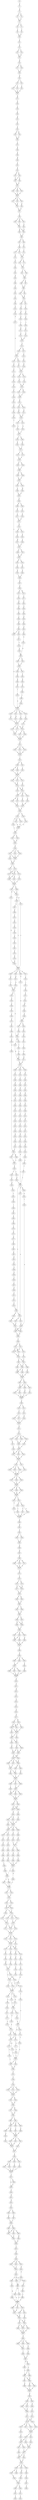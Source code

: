 strict digraph  {
	S0 -> S1 [ label = G ];
	S1 -> S2 [ label = K ];
	S2 -> S3 [ label = E ];
	S2 -> S4 [ label = D ];
	S3 -> S5 [ label = K ];
	S4 -> S5 [ label = K ];
	S5 -> S6 [ label = R ];
	S5 -> S7 [ label = N ];
	S6 -> S8 [ label = V ];
	S7 -> S9 [ label = L ];
	S8 -> S10 [ label = Q ];
	S9 -> S10 [ label = Q ];
	S10 -> S11 [ label = Y ];
	S11 -> S12 [ label = A ];
	S12 -> S13 [ label = A ];
	S12 -> S14 [ label = S ];
	S13 -> S15 [ label = W ];
	S14 -> S15 [ label = W ];
	S15 -> S16 [ label = D ];
	S16 -> S17 [ label = D ];
	S16 -> S18 [ label = E ];
	S17 -> S19 [ label = V ];
	S18 -> S19 [ label = V ];
	S19 -> S20 [ label = N ];
	S20 -> S21 [ label = V ];
	S20 -> S22 [ label = I ];
	S21 -> S23 [ label = I ];
	S21 -> S24 [ label = V ];
	S22 -> S25 [ label = L ];
	S23 -> S26 [ label = A ];
	S24 -> S26 [ label = A ];
	S25 -> S26 [ label = A ];
	S26 -> S27 [ label = H ];
	S27 -> S28 [ label = G ];
	S28 -> S29 [ label = L ];
	S29 -> S30 [ label = L ];
	S30 -> S31 [ label = Q ];
	S31 -> S32 [ label = L ];
	S32 -> S33 [ label = G ];
	S33 -> S34 [ label = Q ];
	S33 -> S35 [ label = H ];
	S34 -> S36 [ label = G ];
	S35 -> S36 [ label = G ];
	S36 -> S37 [ label = L ];
	S37 -> S38 [ label = K ];
	S38 -> S39 [ label = E ];
	S39 -> S40 [ label = H ];
	S40 -> S41 [ label = V ];
	S41 -> S42 [ label = D ];
	S42 -> S43 [ label = R ];
	S42 -> S44 [ label = K ];
	S43 -> S45 [ label = T ];
	S44 -> S45 [ label = T ];
	S44 -> S46 [ label = S ];
	S45 -> S47 [ label = K ];
	S46 -> S47 [ label = K ];
	S47 -> S48 [ label = V ];
	S47 -> S49 [ label = A ];
	S47 -> S50 [ label = G ];
	S48 -> S51 [ label = Q ];
	S49 -> S51 [ label = Q ];
	S50 -> S51 [ label = Q ];
	S51 -> S52 [ label = M ];
	S51 -> S53 [ label = T ];
	S51 -> S54 [ label = I ];
	S52 -> S55 [ label = R ];
	S53 -> S55 [ label = R ];
	S54 -> S56 [ label = K ];
	S55 -> S57 [ label = D ];
	S56 -> S57 [ label = D ];
	S57 -> S58 [ label = I ];
	S58 -> S59 [ label = S ];
	S58 -> S60 [ label = N ];
	S58 -> S61 [ label = L ];
	S59 -> S62 [ label = T ];
	S60 -> S62 [ label = T ];
	S61 -> S63 [ label = A ];
	S62 -> S64 [ label = K ];
	S62 -> S65 [ label = R ];
	S63 -> S64 [ label = K ];
	S64 -> S66 [ label = L ];
	S65 -> S66 [ label = L ];
	S66 -> S67 [ label = K ];
	S66 -> S68 [ label = S ];
	S67 -> S69 [ label = L ];
	S68 -> S70 [ label = S ];
	S69 -> S71 [ label = F ];
	S69 -> S72 [ label = L ];
	S70 -> S73 [ label = Y ];
	S71 -> S74 [ label = N ];
	S72 -> S75 [ label = D ];
	S73 -> S74 [ label = N ];
	S74 -> S76 [ label = R ];
	S74 -> S77 [ label = S ];
	S75 -> S78 [ label = A ];
	S76 -> S79 [ label = T ];
	S77 -> S79 [ label = T ];
	S78 -> S80 [ label = C ];
	S79 -> S81 [ label = V ];
	S79 -> S82 [ label = F ];
	S80 -> S83 [ label = C ];
	S81 -> S84 [ label = T ];
	S82 -> S84 [ label = T ];
	S83 -> S85 [ label = R ];
	S84 -> S86 [ label = D ];
	S84 -> S87 [ label = Q ];
	S85 -> S88 [ label = T ];
	S86 -> S89 [ label = L ];
	S87 -> S89 [ label = L ];
	S88 -> S90 [ label = S ];
	S89 -> S91 [ label = G ];
	S89 -> S92 [ label = L ];
	S90 -> S93 [ label = L ];
	S91 -> S94 [ label = K ];
	S92 -> S94 [ label = K ];
	S93 -> S95 [ label = L ];
	S94 -> S96 [ label = E ];
	S94 -> S97 [ label = Q ];
	S95 -> S98 [ label = Q ];
	S96 -> S99 [ label = S ];
	S97 -> S100 [ label = T ];
	S98 -> S101 [ label = P ];
	S99 -> S102 [ label = Q ];
	S100 -> S103 [ label = K ];
	S101 -> S104 [ label = H ];
	S102 -> S105 [ label = K ];
	S103 -> S106 [ label = E ];
	S104 -> S107 [ label = P ];
	S105 -> S108 [ label = L ];
	S106 -> S109 [ label = V ];
	S107 -> S110 [ label = A ];
	S108 -> S111 [ label = R ];
	S109 -> S112 [ label = K ];
	S110 -> S113 [ label = A ];
	S110 -> S114 [ label = C ];
	S111 -> S115 [ label = A ];
	S112 -> S116 [ label = E ];
	S113 -> S117 [ label = K ];
	S114 -> S118 [ label = Q ];
	S115 -> S119 [ label = E ];
	S116 -> S119 [ label = E ];
	S117 -> S120 [ label = S ];
	S118 -> S121 [ label = G ];
	S119 -> S122 [ label = G ];
	S120 -> S123 [ label = R ];
	S120 -> S124 [ label = K ];
	S121 -> S125 [ label = G ];
	S122 -> S126 [ label = E ];
	S122 -> S127 [ label = D ];
	S123 -> S128 [ label = A ];
	S124 -> S129 [ label = V ];
	S125 -> S130 [ label = S ];
	S126 -> S110 [ label = A ];
	S127 -> S131 [ label = L ];
	S128 -> S132 [ label = R ];
	S129 -> S132 [ label = R ];
	S130 -> S133 [ label = D ];
	S131 -> S134 [ label = L ];
	S132 -> S135 [ label = E ];
	S132 -> S136 [ label = Q ];
	S133 -> S137 [ label = P ];
	S134 -> S138 [ label = R ];
	S135 -> S139 [ label = L ];
	S136 -> S139 [ label = L ];
	S137 -> S140 [ label = S ];
	S138 -> S120 [ label = S ];
	S139 -> S141 [ label = E ];
	S140 -> S142 [ label = W ];
	S141 -> S143 [ label = D ];
	S141 -> S144 [ label = S ];
	S142 -> S145 [ label = G ];
	S143 -> S146 [ label = R ];
	S144 -> S147 [ label = Q ];
	S145 -> S148 [ label = G ];
	S146 -> S149 [ label = E ];
	S147 -> S149 [ label = E ];
	S148 -> S150 [ label = W ];
	S149 -> S151 [ label = G ];
	S149 -> S152 [ label = V ];
	S150 -> S153 [ label = C ];
	S151 -> S154 [ label = Q ];
	S152 -> S155 [ label = H ];
	S153 -> S156 [ label = L ];
	S154 -> S157 [ label = L ];
	S155 -> S157 [ label = L ];
	S156 -> S158 [ label = Q ];
	S157 -> S159 [ label = L ];
	S157 -> S160 [ label = A ];
	S158 -> S161 [ label = V ];
	S158 -> S162 [ label = K ];
	S158 -> S163 [ label = S ];
	S158 -> S164 [ label = T ];
	S159 -> S165 [ label = N ];
	S160 -> S166 [ label = E ];
	S161 -> S167 [ label = M ];
	S162 -> S168 [ label = V ];
	S163 -> S169 [ label = L ];
	S164 -> S170 [ label = Q ];
	S165 -> S171 [ label = I ];
	S166 -> S171 [ label = I ];
	S167 -> S172 [ label = L ];
	S168 -> S172 [ label = L ];
	S169 -> S173 [ label = M ];
	S170 -> S172 [ label = L ];
	S171 -> S174 [ label = T ];
	S171 -> S175 [ label = S ];
	S172 -> S176 [ label = E ];
	S172 -> S177 [ label = A ];
	S172 -> S178 [ label = K ];
	S173 -> S176 [ label = E ];
	S174 -> S179 [ label = A ];
	S175 -> S179 [ label = A ];
	S176 -> S180 [ label = N ];
	S176 -> S181 [ label = T ];
	S177 -> S182 [ label = A ];
	S178 -> S182 [ label = A ];
	S179 -> S183 [ label = E ];
	S179 -> S184 [ label = A ];
	S180 -> S185 [ label = Q ];
	S181 -> S185 [ label = Q ];
	S182 -> S185 [ label = Q ];
	S183 -> S186 [ label = L ];
	S184 -> S186 [ label = L ];
	S185 -> S187 [ label = N ];
	S186 -> S188 [ label = R ];
	S186 -> S189 [ label = K ];
	S187 -> S190 [ label = R ];
	S187 -> S191 [ label = S ];
	S187 -> S192 [ label = K ];
	S188 -> S193 [ label = E ];
	S189 -> S193 [ label = E ];
	S190 -> S194 [ label = R ];
	S191 -> S194 [ label = R ];
	S192 -> S194 [ label = R ];
	S193 -> S195 [ label = K ];
	S193 -> S196 [ label = E ];
	S194 -> S197 [ label = I ];
	S195 -> S198 [ label = A ];
	S196 -> S199 [ label = M ];
	S197 -> S200 [ label = D ];
	S197 -> S201 [ label = E ];
	S198 -> S202 [ label = E ];
	S199 -> S202 [ label = E ];
	S200 -> S203 [ label = D ];
	S200 -> S204 [ label = P ];
	S201 -> S205 [ label = L ];
	S202 -> S206 [ label = E ];
	S203 -> S207 [ label = L ];
	S204 -> S207 [ label = L ];
	S205 -> S207 [ label = L ];
	S206 -> S208 [ label = M ];
	S206 -> S209 [ label = V ];
	S207 -> S210 [ label = L ];
	S207 -> S211 [ label = V ];
	S207 -> S212 [ label = F ];
	S208 -> S213 [ label = Q ];
	S209 -> S214 [ label = T ];
	S210 -> S215 [ label = E ];
	S211 -> S215 [ label = E ];
	S212 -> S216 [ label = Q ];
	S213 -> S217 [ label = L ];
	S214 -> S218 [ label = G ];
	S215 -> S219 [ label = R ];
	S215 -> S220 [ label = K ];
	S216 -> S220 [ label = K ];
	S217 -> S221 [ label = E ];
	S218 -> S221 [ label = E ];
	S219 -> S222 [ label = I ];
	S220 -> S223 [ label = M ];
	S220 -> S222 [ label = I ];
	S220 -> S224 [ label = V ];
	S221 -> S225 [ label = R ];
	S222 -> S226 [ label = R ];
	S222 -> S227 [ label = K ];
	S223 -> S228 [ label = E ];
	S224 -> S229 [ label = A ];
	S225 -> S230 [ label = R ];
	S225 -> S231 [ label = S ];
	S226 -> S232 [ label = L ];
	S227 -> S232 [ label = L ];
	S228 -> S233 [ label = Q ];
	S229 -> S233 [ label = Q ];
	S230 -> S234 [ label = A ];
	S231 -> S235 [ label = K ];
	S232 -> S236 [ label = Q ];
	S233 -> S236 [ label = Q ];
	S234 -> S237 [ label = M ];
	S235 -> S238 [ label = A ];
	S236 -> S239 [ label = Q ];
	S236 -> S240 [ label = E ];
	S237 -> S241 [ label = S ];
	S238 -> S241 [ label = S ];
	S239 -> S242 [ label = E ];
	S239 -> S243 [ label = Q ];
	S239 -> S244 [ label = R ];
	S240 -> S245 [ label = D ];
	S241 -> S246 [ label = A ];
	S241 -> S247 [ label = E ];
	S242 -> S248 [ label = K ];
	S243 -> S248 [ label = K ];
	S244 -> S249 [ label = L ];
	S245 -> S248 [ label = K ];
	S246 -> S250 [ label = R ];
	S247 -> S250 [ label = R ];
	S248 -> S249 [ label = L ];
	S249 -> S251 [ label = D ];
	S249 -> S252 [ label = E ];
	S250 -> S253 [ label = M ];
	S250 -> S254 [ label = L ];
	S251 -> S255 [ label = K ];
	S252 -> S255 [ label = K ];
	S253 -> S256 [ label = S ];
	S254 -> S257 [ label = E ];
	S255 -> S258 [ label = Q ];
	S256 -> S259 [ label = R ];
	S257 -> S260 [ label = N ];
	S258 -> S261 [ label = N ];
	S258 -> S262 [ label = S ];
	S258 -> S263 [ label = H ];
	S259 -> S264 [ label = L ];
	S260 -> S264 [ label = L ];
	S261 -> S265 [ label = A ];
	S261 -> S266 [ label = L ];
	S262 -> S266 [ label = L ];
	S263 -> S266 [ label = L ];
	S264 -> S267 [ label = E ];
	S265 -> S268 [ label = R ];
	S266 -> S268 [ label = R ];
	S267 -> S269 [ label = E ];
	S268 -> S270 [ label = I ];
	S268 -> S271 [ label = L ];
	S269 -> S272 [ label = M ];
	S269 -> S273 [ label = K ];
	S270 -> S274 [ label = R ];
	S270 -> S275 [ label = K ];
	S270 -> S276 [ label = Q ];
	S271 -> S276 [ label = Q ];
	S272 -> S277 [ label = L ];
	S273 -> S278 [ label = V ];
	S274 -> S279 [ label = T ];
	S275 -> S280 [ label = N ];
	S276 -> S281 [ label = R ];
	S276 -> S280 [ label = N ];
	S277 -> S282 [ label = P ];
	S278 -> S283 [ label = Q ];
	S279 -> S284 [ label = L ];
	S280 -> S284 [ label = L ];
	S281 -> S284 [ label = L ];
	S282 -> S285 [ label = G ];
	S283 -> S286 [ label = D ];
	S284 -> S287 [ label = Q ];
	S284 -> S288 [ label = E ];
	S285 -> S289 [ label = A ];
	S286 -> S290 [ label = I ];
	S287 -> S291 [ label = N ];
	S287 -> S292 [ label = S ];
	S288 -> S292 [ label = S ];
	S289 -> S293 [ label = E ];
	S290 -> S294 [ label = L ];
	S291 -> S295 [ label = Q ];
	S292 -> S296 [ label = K ];
	S292 -> S297 [ label = R ];
	S293 -> S298 [ label = A ];
	S294 -> S299 [ label = Q ];
	S295 -> S300 [ label = V ];
	S296 -> S301 [ label = Q ];
	S296 -> S300 [ label = V ];
	S297 -> S300 [ label = V ];
	S298 -> S302 [ label = G ];
	S299 -> S303 [ label = S ];
	S300 -> S304 [ label = L ];
	S300 -> S305 [ label = S ];
	S300 -> S306 [ label = E ];
	S300 -> S307 [ label = G ];
	S301 -> S308 [ label = N ];
	S302 -> S309 [ label = A ];
	S303 -> S310 [ label = R ];
	S303 -> S156 [ label = L ];
	S304 -> S311 [ label = E ];
	S305 -> S312 [ label = H ];
	S306 -> S313 [ label = E ];
	S307 -> S314 [ label = L ];
	S308 -> S315 [ label = T ];
	S309 -> S316 [ label = G ];
	S310 -> S317 [ label = V ];
	S311 -> S318 [ label = S ];
	S312 -> S319 [ label = R ];
	S313 -> S320 [ label = R ];
	S314 -> S321 [ label = L ];
	S315 -> S322 [ label = A ];
	S316 -> S323 [ label = N ];
	S317 -> S324 [ label = T ];
	S318 -> S325 [ label = R ];
	S319 -> S325 [ label = R ];
	S320 -> S326 [ label = K ];
	S320 -> S327 [ label = G ];
	S321 -> S328 [ label = A ];
	S322 -> S329 [ label = S ];
	S323 -> S330 [ label = G ];
	S323 -> S331 [ label = N ];
	S324 -> S332 [ label = D ];
	S325 -> S333 [ label = K ];
	S325 -> S334 [ label = A ];
	S326 -> S335 [ label = S ];
	S327 -> S336 [ label = V ];
	S328 -> S337 [ label = P ];
	S329 -> S338 [ label = A ];
	S330 -> S339 [ label = S ];
	S331 -> S339 [ label = S ];
	S332 -> S323 [ label = N ];
	S333 -> S340 [ label = G ];
	S334 -> S341 [ label = Q ];
	S334 -> S342 [ label = T ];
	S335 -> S343 [ label = Q ];
	S336 -> S334 [ label = A ];
	S337 -> S344 [ label = T ];
	S338 -> S345 [ label = S ];
	S339 -> S346 [ label = D ];
	S339 -> S347 [ label = S ];
	S340 -> S348 [ label = S ];
	S341 -> S349 [ label = R ];
	S342 -> S350 [ label = P ];
	S343 -> S351 [ label = S ];
	S344 -> S352 [ label = H ];
	S345 -> S353 [ label = T ];
	S346 -> S354 [ label = A ];
	S347 -> S355 [ label = F ];
	S348 -> S356 [ label = G ];
	S349 -> S357 [ label = R ];
	S350 -> S358 [ label = A ];
	S351 -> S359 [ label = L ];
	S352 -> S360 [ label = L ];
	S353 -> S361 [ label = L ];
	S354 -> S362 [ label = R ];
	S355 -> S363 [ label = D ];
	S356 -> S364 [ label = T ];
	S357 -> S365 [ label = R ];
	S357 -> S366 [ label = A ];
	S357 -> S367 [ label = K ];
	S358 -> S349 [ label = R ];
	S359 -> S368 [ label = R ];
	S360 -> S369 [ label = G ];
	S361 -> S370 [ label = P ];
	S362 -> S371 [ label = H ];
	S363 -> S372 [ label = F ];
	S364 -> S373 [ label = G ];
	S365 -> S374 [ label = D ];
	S366 -> S375 [ label = S ];
	S367 -> S376 [ label = R ];
	S368 -> S377 [ label = W ];
	S369 -> S320 [ label = R ];
	S370 -> S378 [ label = R ];
	S371 -> S379 [ label = I ];
	S372 -> S380 [ label = Y ];
	S373 -> S381 [ label = A ];
	S374 -> S382 [ label = G ];
	S375 -> S383 [ label = F ];
	S376 -> S384 [ label = L ];
	S377 -> S357 [ label = R ];
	S378 -> S295 [ label = Q ];
	S379 -> S158 [ label = Q ];
	S380 -> S385 [ label = T ];
	S381 -> S386 [ label = S ];
	S382 -> S387 [ label = K ];
	S383 -> S388 [ label = N ];
	S384 -> S389 [ label = P ];
	S385 -> S390 [ label = M ];
	S386 -> S391 [ label = E ];
	S387 -> S392 [ label = P ];
	S388 -> S393 [ label = Q ];
	S389 -> S394 [ label = K ];
	S390 -> S158 [ label = Q ];
	S391 -> S395 [ label = E ];
	S392 -> S396 [ label = R ];
	S393 -> S397 [ label = E ];
	S394 -> S398 [ label = M ];
	S395 -> S399 [ label = Q ];
	S396 -> S400 [ label = E ];
	S397 -> S401 [ label = M ];
	S398 -> S402 [ label = S ];
	S399 -> S403 [ label = S ];
	S400 -> S404 [ label = E ];
	S401 -> S405 [ label = S ];
	S402 -> S406 [ label = Q ];
	S403 -> S407 [ label = D ];
	S403 -> S408 [ label = M ];
	S404 -> S409 [ label = E ];
	S405 -> S410 [ label = D ];
	S406 -> S411 [ label = L ];
	S407 -> S412 [ label = S ];
	S408 -> S412 [ label = S ];
	S409 -> S413 [ label = P ];
	S410 -> S414 [ label = D ];
	S411 -> S415 [ label = V ];
	S412 -> S416 [ label = P ];
	S413 -> S417 [ label = R ];
	S414 -> S418 [ label = T ];
	S415 -> S419 [ label = G ];
	S416 -> S420 [ label = F ];
	S416 -> S421 [ label = L ];
	S417 -> S422 [ label = S ];
	S418 -> S423 [ label = S ];
	S419 -> S424 [ label = S ];
	S420 -> S425 [ label = V ];
	S421 -> S426 [ label = D ];
	S422 -> S427 [ label = A ];
	S423 -> S428 [ label = T ];
	S424 -> S429 [ label = T ];
	S425 -> S430 [ label = D ];
	S426 -> S431 [ label = L ];
	S427 -> S432 [ label = G ];
	S428 -> S433 [ label = Q ];
	S429 -> S434 [ label = H ];
	S430 -> S435 [ label = L ];
	S431 -> S436 [ label = S ];
	S431 -> S437 [ label = E ];
	S431 -> S438 [ label = H ];
	S432 -> S439 [ label = G ];
	S433 -> S440 [ label = G ];
	S434 -> S441 [ label = N ];
	S435 -> S442 [ label = T ];
	S436 -> S443 [ label = K ];
	S436 -> S444 [ label = G ];
	S437 -> S444 [ label = G ];
	S438 -> S445 [ label = R ];
	S439 -> S446 [ label = H ];
	S440 -> S447 [ label = A ];
	S441 -> S448 [ label = V ];
	S442 -> S449 [ label = K ];
	S443 -> S450 [ label = M ];
	S444 -> S451 [ label = R ];
	S444 -> S452 [ label = F ];
	S445 -> S453 [ label = L ];
	S446 -> S454 [ label = V ];
	S447 -> S403 [ label = S ];
	S448 -> S455 [ label = T ];
	S449 -> S456 [ label = S ];
	S450 -> S457 [ label = A ];
	S451 -> S457 [ label = A ];
	S452 -> S458 [ label = P ];
	S453 -> S458 [ label = P ];
	S454 -> S459 [ label = C ];
	S455 -> S460 [ label = H ];
	S456 -> S461 [ label = D ];
	S457 -> S462 [ label = S ];
	S457 -> S463 [ label = R ];
	S458 -> S462 [ label = S ];
	S458 -> S463 [ label = R ];
	S459 -> S464 [ label = A ];
	S460 -> S431 [ label = L ];
	S461 -> S465 [ label = A ];
	S462 -> S466 [ label = D ];
	S463 -> S466 [ label = D ];
	S464 -> S467 [ label = L ];
	S465 -> S468 [ label = K ];
	S466 -> S469 [ label = C ];
	S467 -> S431 [ label = L ];
	S468 -> S470 [ label = C ];
	S469 -> S471 [ label = H ];
	S469 -> S472 [ label = Q ];
	S470 -> S473 [ label = G ];
	S471 -> S474 [ label = E ];
	S471 -> S475 [ label = Q ];
	S472 -> S476 [ label = H ];
	S472 -> S474 [ label = E ];
	S473 -> S477 [ label = G ];
	S474 -> S478 [ label = L ];
	S475 -> S479 [ label = I ];
	S476 -> S478 [ label = L ];
	S477 -> S480 [ label = P ];
	S478 -> S481 [ label = F ];
	S478 -> S482 [ label = Y ];
	S479 -> S482 [ label = Y ];
	S480 -> S483 [ label = S ];
	S481 -> S484 [ label = L ];
	S481 -> S485 [ label = E ];
	S482 -> S486 [ label = A ];
	S482 -> S484 [ label = L ];
	S483 -> S487 [ label = A ];
	S484 -> S488 [ label = R ];
	S484 -> S489 [ label = E ];
	S485 -> S489 [ label = E ];
	S486 -> S490 [ label = A ];
	S487 -> S491 [ label = R ];
	S488 -> S492 [ label = G ];
	S489 -> S492 [ label = G ];
	S490 -> S492 [ label = G ];
	S491 -> S493 [ label = A ];
	S492 -> S494 [ label = E ];
	S492 -> S495 [ label = Q ];
	S493 -> S496 [ label = A ];
	S494 -> S497 [ label = A ];
	S494 -> S498 [ label = T ];
	S494 -> S499 [ label = R ];
	S495 -> S499 [ label = R ];
	S496 -> S500 [ label = K ];
	S497 -> S501 [ label = T ];
	S498 -> S502 [ label = R ];
	S499 -> S503 [ label = A ];
	S499 -> S504 [ label = Q ];
	S500 -> S505 [ label = T ];
	S501 -> S506 [ label = S ];
	S502 -> S506 [ label = S ];
	S503 -> S506 [ label = S ];
	S504 -> S506 [ label = S ];
	S505 -> S507 [ label = L ];
	S506 -> S508 [ label = G ];
	S507 -> S509 [ label = K ];
	S508 -> S510 [ label = V ];
	S508 -> S511 [ label = L ];
	S509 -> S512 [ label = S ];
	S510 -> S513 [ label = Y ];
	S511 -> S514 [ label = F ];
	S512 -> S515 [ label = S ];
	S513 -> S516 [ label = T ];
	S513 -> S517 [ label = I ];
	S514 -> S518 [ label = Q ];
	S515 -> S519 [ label = P ];
	S516 -> S520 [ label = I ];
	S517 -> S520 [ label = I ];
	S518 -> S520 [ label = I ];
	S519 -> S436 [ label = S ];
	S520 -> S521 [ label = Q ];
	S521 -> S522 [ label = P ];
	S522 -> S523 [ label = V ];
	S522 -> S524 [ label = D ];
	S522 -> S525 [ label = F ];
	S522 -> S526 [ label = Q ];
	S523 -> S527 [ label = N ];
	S524 -> S528 [ label = G ];
	S525 -> S529 [ label = H ];
	S526 -> S528 [ label = G ];
	S527 -> S530 [ label = A ];
	S528 -> S531 [ label = S ];
	S529 -> S531 [ label = S ];
	S530 -> S532 [ label = Q ];
	S531 -> S533 [ label = H ];
	S531 -> S532 [ label = Q ];
	S531 -> S534 [ label = L ];
	S532 -> S535 [ label = P ];
	S533 -> S535 [ label = P ];
	S534 -> S535 [ label = P ];
	S535 -> S536 [ label = F ];
	S535 -> S537 [ label = L ];
	S536 -> S538 [ label = K ];
	S536 -> S539 [ label = E ];
	S536 -> S540 [ label = L ];
	S537 -> S541 [ label = D ];
	S538 -> S542 [ label = V ];
	S539 -> S542 [ label = V ];
	S540 -> S542 [ label = V ];
	S541 -> S542 [ label = V ];
	S542 -> S543 [ label = F ];
	S542 -> S544 [ label = Y ];
	S542 -> S545 [ label = N ];
	S543 -> S546 [ label = C ];
	S544 -> S546 [ label = C ];
	S545 -> S546 [ label = C ];
	S546 -> S547 [ label = E ];
	S546 -> S548 [ label = D ];
	S546 -> S549 [ label = K ];
	S547 -> S550 [ label = M ];
	S548 -> S550 [ label = M ];
	S549 -> S550 [ label = M ];
	S550 -> S551 [ label = T ];
	S550 -> S552 [ label = K ];
	S551 -> S553 [ label = A ];
	S551 -> S554 [ label = S ];
	S552 -> S555 [ label = T ];
	S553 -> S556 [ label = S ];
	S554 -> S557 [ label = E ];
	S554 -> S558 [ label = D ];
	S555 -> S559 [ label = G ];
	S556 -> S559 [ label = G ];
	S557 -> S559 [ label = G ];
	S558 -> S559 [ label = G ];
	S559 -> S560 [ label = G ];
	S560 -> S561 [ label = W ];
	S561 -> S562 [ label = T ];
	S562 -> S563 [ label = V ];
	S562 -> S564 [ label = I ];
	S563 -> S565 [ label = I ];
	S564 -> S565 [ label = I ];
	S565 -> S566 [ label = Q ];
	S566 -> S567 [ label = R ];
	S567 -> S568 [ label = R ];
	S568 -> S569 [ label = Q ];
	S568 -> S570 [ label = H ];
	S568 -> S571 [ label = M ];
	S569 -> S572 [ label = D ];
	S570 -> S572 [ label = D ];
	S571 -> S572 [ label = D ];
	S572 -> S573 [ label = G ];
	S573 -> S574 [ label = S ];
	S574 -> S575 [ label = V ];
	S574 -> S576 [ label = Q ];
	S575 -> S577 [ label = D ];
	S575 -> S578 [ label = N ];
	S576 -> S578 [ label = N ];
	S577 -> S579 [ label = F ];
	S578 -> S579 [ label = F ];
	S579 -> S580 [ label = D ];
	S579 -> S581 [ label = N ];
	S580 -> S582 [ label = Q ];
	S581 -> S582 [ label = Q ];
	S582 -> S583 [ label = L ];
	S582 -> S584 [ label = P ];
	S583 -> S585 [ label = W ];
	S584 -> S585 [ label = W ];
	S585 -> S586 [ label = E ];
	S585 -> S587 [ label = D ];
	S586 -> S588 [ label = A ];
	S586 -> S589 [ label = R ];
	S587 -> S588 [ label = A ];
	S588 -> S590 [ label = Y ];
	S589 -> S590 [ label = Y ];
	S590 -> S591 [ label = L ];
	S590 -> S592 [ label = K ];
	S590 -> S593 [ label = R ];
	S591 -> S594 [ label = R ];
	S592 -> S594 [ label = R ];
	S592 -> S595 [ label = T ];
	S593 -> S596 [ label = N ];
	S594 -> S597 [ label = G ];
	S595 -> S597 [ label = G ];
	S596 -> S597 [ label = G ];
	S597 -> S598 [ label = F ];
	S598 -> S599 [ label = G ];
	S599 -> S600 [ label = S ];
	S599 -> S601 [ label = N ];
	S599 -> S602 [ label = D ];
	S600 -> S603 [ label = L ];
	S601 -> S603 [ label = L ];
	S602 -> S604 [ label = P ];
	S603 -> S605 [ label = N ];
	S603 -> S606 [ label = S ];
	S603 -> S607 [ label = T ];
	S604 -> S608 [ label = Q ];
	S605 -> S609 [ label = G ];
	S606 -> S609 [ label = G ];
	S607 -> S609 [ label = G ];
	S608 -> S609 [ label = G ];
	S609 -> S610 [ label = E ];
	S610 -> S611 [ label = F ];
	S611 -> S612 [ label = W ];
	S612 -> S613 [ label = L ];
	S613 -> S614 [ label = G ];
	S614 -> S615 [ label = L ];
	S615 -> S616 [ label = E ];
	S616 -> S617 [ label = K ];
	S617 -> S618 [ label = I ];
	S617 -> S619 [ label = M ];
	S618 -> S620 [ label = H ];
	S618 -> S621 [ label = R ];
	S619 -> S622 [ label = V ];
	S619 -> S620 [ label = H ];
	S620 -> S623 [ label = S ];
	S620 -> S624 [ label = L ];
	S621 -> S623 [ label = S ];
	S622 -> S623 [ label = S ];
	S623 -> S625 [ label = I ];
	S623 -> S626 [ label = V ];
	S624 -> S625 [ label = I ];
	S625 -> S627 [ label = S ];
	S625 -> S628 [ label = L ];
	S626 -> S627 [ label = S ];
	S627 -> S629 [ label = K ];
	S627 -> S630 [ label = R ];
	S628 -> S631 [ label = G ];
	S629 -> S632 [ label = D ];
	S629 -> S633 [ label = Q ];
	S630 -> S633 [ label = Q ];
	S631 -> S632 [ label = D ];
	S632 -> S634 [ label = G ];
	S632 -> S635 [ label = H ];
	S633 -> S634 [ label = G ];
	S634 -> S636 [ label = G ];
	S634 -> S637 [ label = P ];
	S634 -> S638 [ label = R ];
	S635 -> S636 [ label = G ];
	S636 -> S639 [ label = H ];
	S636 -> S640 [ label = S ];
	S637 -> S641 [ label = Y ];
	S638 -> S641 [ label = Y ];
	S639 -> S642 [ label = I ];
	S640 -> S643 [ label = H ];
	S641 -> S644 [ label = Q ];
	S641 -> S642 [ label = I ];
	S642 -> S645 [ label = L ];
	S643 -> S645 [ label = L ];
	S644 -> S645 [ label = L ];
	S645 -> S646 [ label = N ];
	S645 -> S647 [ label = R ];
	S645 -> S648 [ label = A ];
	S646 -> S649 [ label = I ];
	S647 -> S650 [ label = V ];
	S648 -> S650 [ label = V ];
	S649 -> S651 [ label = Q ];
	S650 -> S652 [ label = E ];
	S650 -> S653 [ label = D ];
	S650 -> S651 [ label = Q ];
	S651 -> S654 [ label = L ];
	S652 -> S654 [ label = L ];
	S653 -> S654 [ label = L ];
	S654 -> S655 [ label = S ];
	S654 -> S656 [ label = Q ];
	S655 -> S657 [ label = D ];
	S655 -> S658 [ label = N ];
	S656 -> S657 [ label = D ];
	S657 -> S659 [ label = W ];
	S658 -> S660 [ label = G ];
	S659 -> S661 [ label = N ];
	S659 -> S662 [ label = E ];
	S660 -> S663 [ label = A ];
	S661 -> S664 [ label = G ];
	S662 -> S665 [ label = S ];
	S662 -> S664 [ label = G ];
	S663 -> S664 [ label = G ];
	S664 -> S666 [ label = D ];
	S664 -> S667 [ label = Q ];
	S664 -> S668 [ label = N ];
	S665 -> S667 [ label = Q ];
	S666 -> S669 [ label = V ];
	S667 -> S670 [ label = Q ];
	S667 -> S671 [ label = S ];
	S668 -> S672 [ label = A ];
	S669 -> S673 [ label = A ];
	S670 -> S674 [ label = L ];
	S671 -> S675 [ label = R ];
	S672 -> S676 [ label = K ];
	S673 -> S677 [ label = S ];
	S674 -> S678 [ label = P ];
	S675 -> S679 [ label = F ];
	S676 -> S677 [ label = S ];
	S677 -> S680 [ label = V ];
	S677 -> S681 [ label = F ];
	S678 -> S682 [ label = V ];
	S679 -> S683 [ label = I ];
	S680 -> S684 [ label = T ];
	S681 -> S685 [ label = Q ];
	S682 -> S686 [ label = A ];
	S683 -> S687 [ label = E ];
	S684 -> S688 [ label = L ];
	S685 -> S689 [ label = F ];
	S686 -> S690 [ label = R ];
	S687 -> S691 [ label = H ];
	S688 -> S692 [ label = P ];
	S689 -> S692 [ label = P ];
	S690 -> S693 [ label = Y ];
	S691 -> S692 [ label = P ];
	S692 -> S694 [ label = F ];
	S692 -> S695 [ label = I ];
	S693 -> S696 [ label = G ];
	S694 -> S697 [ label = S ];
	S694 -> S698 [ label = H ];
	S695 -> S699 [ label = R ];
	S696 -> S694 [ label = F ];
	S697 -> S700 [ label = L ];
	S698 -> S700 [ label = L ];
	S699 -> S700 [ label = L ];
	S700 -> S701 [ label = G ];
	S700 -> S702 [ label = D ];
	S701 -> S703 [ label = G ];
	S702 -> S703 [ label = G ];
	S703 -> S704 [ label = E ];
	S703 -> S705 [ label = Q ];
	S704 -> S706 [ label = E ];
	S704 -> S707 [ label = D ];
	S705 -> S707 [ label = D ];
	S706 -> S708 [ label = T ];
	S707 -> S709 [ label = K ];
	S707 -> S708 [ label = T ];
	S708 -> S710 [ label = Q ];
	S708 -> S711 [ label = D ];
	S708 -> S712 [ label = A ];
	S709 -> S713 [ label = K ];
	S710 -> S714 [ label = F ];
	S711 -> S715 [ label = Y ];
	S712 -> S715 [ label = Y ];
	S713 -> S714 [ label = F ];
	S714 -> S716 [ label = S ];
	S714 -> S717 [ label = A ];
	S715 -> S718 [ label = T ];
	S715 -> S716 [ label = S ];
	S716 -> S719 [ label = L ];
	S717 -> S719 [ label = L ];
	S718 -> S719 [ label = L ];
	S719 -> S720 [ label = Q ];
	S719 -> S721 [ label = R ];
	S719 -> S722 [ label = Y ];
	S720 -> S723 [ label = V ];
	S720 -> S724 [ label = L ];
	S721 -> S724 [ label = L ];
	S722 -> S724 [ label = L ];
	S723 -> S725 [ label = R ];
	S724 -> S726 [ label = E ];
	S724 -> S725 [ label = R ];
	S724 -> S727 [ label = T ];
	S725 -> S728 [ label = K ];
	S725 -> S729 [ label = G ];
	S726 -> S730 [ label = D ];
	S727 -> S731 [ label = A ];
	S728 -> S732 [ label = D ];
	S729 -> S733 [ label = S ];
	S730 -> S734 [ label = E ];
	S731 -> S735 [ label = P ];
	S732 -> S736 [ label = G ];
	S733 -> S737 [ label = I ];
	S734 -> S738 [ label = T ];
	S735 -> S739 [ label = M ];
	S736 -> S740 [ label = P ];
	S737 -> S741 [ label = S ];
	S738 -> S742 [ label = A ];
	S739 -> S742 [ label = A ];
	S740 -> S743 [ label = L ];
	S741 -> S744 [ label = G ];
	S742 -> S745 [ label = S ];
	S742 -> S746 [ label = S ];
	S743 -> S746 [ label = S ];
	S744 -> S747 [ label = N ];
	S745 -> S748 [ label = P ];
	S746 -> S749 [ label = T ];
	S746 -> S750 [ label = E ];
	S747 -> S751 [ label = L ];
	S748 -> S752 [ label = P ];
	S749 -> S751 [ label = L ];
	S750 -> S751 [ label = L ];
	S751 -> S753 [ label = E ];
	S751 -> S754 [ label = E ];
	S751 -> S755 [ label = G ];
	S752 -> S756 [ label = A ];
	S753 -> S757 [ label = R ];
	S754 -> S758 [ label = S ];
	S755 -> S759 [ label = A ];
	S756 -> S760 [ label = T ];
	S757 -> S758 [ label = S ];
	S758 -> S761 [ label = L ];
	S758 -> S762 [ label = T ];
	S759 -> S763 [ label = T ];
	S760 -> S764 [ label = A ];
	S761 -> S765 [ label = G ];
	S762 -> S766 [ label = F ];
	S763 -> S767 [ label = T ];
	S764 -> S768 [ label = D ];
	S764 -> S769 [ label = G ];
	S765 -> S764 [ label = A ];
	S766 -> S770 [ label = P ];
	S767 -> S771 [ label = V ];
	S768 -> S772 [ label = A ];
	S768 -> S773 [ label = S ];
	S769 -> S774 [ label = G ];
	S770 -> S768 [ label = D ];
	S770 -> S775 [ label = S ];
	S771 -> S776 [ label = S ];
	S772 -> S777 [ label = H ];
	S773 -> S778 [ label = M ];
	S773 -> S779 [ label = L ];
	S774 -> S780 [ label = S ];
	S775 -> S773 [ label = S ];
	S776 -> S770 [ label = P ];
	S777 -> S781 [ label = G ];
	S778 -> S782 [ label = G ];
	S779 -> S783 [ label = S ];
	S780 -> S782 [ label = G ];
	S781 -> S782 [ label = G ];
	S782 -> S784 [ label = L ];
	S782 -> S785 [ label = I ];
	S783 -> S784 [ label = L ];
	S784 -> S786 [ label = P ];
	S785 -> S786 [ label = P ];
	S786 -> S787 [ label = F ];
	S787 -> S788 [ label = S ];
	S788 -> S789 [ label = T ];
	S789 -> S790 [ label = R ];
	S789 -> S791 [ label = A ];
	S789 -> S792 [ label = W ];
	S790 -> S793 [ label = D ];
	S791 -> S793 [ label = D ];
	S792 -> S793 [ label = D ];
	S793 -> S794 [ label = Q ];
	S793 -> S795 [ label = R ];
	S794 -> S796 [ label = D ];
	S795 -> S796 [ label = D ];
	S796 -> S797 [ label = N ];
	S796 -> S798 [ label = H ];
	S797 -> S799 [ label = D ];
	S798 -> S799 [ label = D ];
	S799 -> S800 [ label = R ];
	S799 -> S801 [ label = L ];
	S800 -> S802 [ label = K ];
	S801 -> S803 [ label = A ];
	S801 -> S802 [ label = K ];
	S801 -> S804 [ label = R ];
	S802 -> S805 [ label = N ];
	S802 -> S806 [ label = S ];
	S803 -> S807 [ label = V ];
	S804 -> S808 [ label = G ];
	S805 -> S809 [ label = D ];
	S806 -> S810 [ label = N ];
	S807 -> S809 [ label = D ];
	S808 -> S809 [ label = D ];
	S809 -> S811 [ label = T ];
	S809 -> S812 [ label = V ];
	S809 -> S813 [ label = K ];
	S810 -> S814 [ label = I ];
	S811 -> S815 [ label = S ];
	S812 -> S816 [ label = N ];
	S813 -> S816 [ label = N ];
	S814 -> S816 [ label = N ];
	S815 -> S817 [ label = C ];
	S816 -> S817 [ label = C ];
	S817 -> S818 [ label = A ];
	S818 -> S819 [ label = K ];
	S818 -> S820 [ label = E ];
	S818 -> S821 [ label = H ];
	S819 -> S822 [ label = H ];
	S819 -> S823 [ label = N ];
	S820 -> S824 [ label = L ];
	S821 -> S825 [ label = Y ];
	S822 -> S826 [ label = L ];
	S823 -> S826 [ label = L ];
	S824 -> S826 [ label = L ];
	S825 -> S826 [ label = L ];
	S826 -> S827 [ label = S ];
	S827 -> S828 [ label = A ];
	S827 -> S829 [ label = G ];
	S828 -> S829 [ label = G ];
	S829 -> S830 [ label = G ];
	S830 -> S831 [ label = W ];
	S831 -> S832 [ label = W ];
	S832 -> S833 [ label = F ];
	S833 -> S834 [ label = S ];
	S833 -> S835 [ label = G ];
	S834 -> S836 [ label = S ];
	S835 -> S837 [ label = T ];
	S836 -> S838 [ label = C ];
	S837 -> S838 [ label = C ];
	S838 -> S839 [ label = G ];
	S838 -> S840 [ label = S ];
	S839 -> S841 [ label = H ];
	S839 -> S842 [ label = D ];
	S839 -> S843 [ label = P ];
	S840 -> S841 [ label = H ];
	S841 -> S844 [ label = S ];
	S842 -> S845 [ label = W ];
	S843 -> S844 [ label = S ];
	S844 -> S846 [ label = N ];
	S845 -> S846 [ label = N ];
	S846 -> S847 [ label = L ];
	S847 -> S848 [ label = N ];
	S848 -> S849 [ label = G ];
	S849 -> S850 [ label = R ];
	S849 -> S851 [ label = R ];
	S849 -> S852 [ label = Q ];
	S850 -> S853 [ label = Y ];
	S851 -> S854 [ label = R ];
	S852 -> S853 [ label = Y ];
	S853 -> S855 [ label = F ];
	S854 -> S856 [ label = P ];
	S855 -> S857 [ label = Q ];
	S855 -> S858 [ label = D ];
	S855 -> S859 [ label = H ];
	S856 -> S860 [ label = S ];
	S857 -> S861 [ label = S ];
	S858 -> S862 [ label = T ];
	S859 -> S860 [ label = S ];
	S860 -> S863 [ label = A ];
	S860 -> S864 [ label = I ];
	S861 -> S865 [ label = P ];
	S862 -> S866 [ label = M ];
	S863 -> S867 [ label = P ];
	S864 -> S867 [ label = P ];
	S865 -> S868 [ label = P ];
	S866 -> S867 [ label = P ];
	S867 -> S869 [ label = K ];
	S867 -> S870 [ label = S ];
	S867 -> S871 [ label = R ];
	S868 -> S867 [ label = P ];
	S869 -> S872 [ label = H ];
	S870 -> S873 [ label = R ];
	S870 -> S874 [ label = Q ];
	S871 -> S872 [ label = H ];
	S872 -> S875 [ label = R ];
	S873 -> S876 [ label = E ];
	S874 -> S875 [ label = R ];
	S875 -> S877 [ label = H ];
	S875 -> S878 [ label = Q ];
	S876 -> S878 [ label = Q ];
	S877 -> S879 [ label = Q ];
	S877 -> S880 [ label = E ];
	S878 -> S881 [ label = P ];
	S878 -> S879 [ label = Q ];
	S879 -> S882 [ label = R ];
	S880 -> S882 [ label = R ];
	S881 -> S882 [ label = R ];
	S882 -> S883 [ label = K ];
	S883 -> S884 [ label = Q ];
	S883 -> S885 [ label = P ];
	S883 -> S886 [ label = K ];
	S884 -> S887 [ label = G ];
	S885 -> S888 [ label = E ];
	S886 -> S887 [ label = G ];
	S887 -> S889 [ label = I ];
	S888 -> S890 [ label = A ];
	S889 -> S891 [ label = F ];
	S890 -> S891 [ label = F ];
	S891 -> S892 [ label = W ];
	S891 -> S893 [ label = R ];
	S892 -> S894 [ label = K ];
	S893 -> S895 [ label = T ];
	S894 -> S896 [ label = S ];
	S894 -> S895 [ label = T ];
	S895 -> S897 [ label = S ];
	S895 -> S898 [ label = W ];
	S896 -> S898 [ label = W ];
	S897 -> S899 [ label = Q ];
	S898 -> S900 [ label = R ];
	S898 -> S901 [ label = K ];
	S899 -> S902 [ label = G ];
	S900 -> S902 [ label = G ];
	S901 -> S902 [ label = G ];
	S902 -> S903 [ label = R ];
	S903 -> S904 [ label = Y ];
	S903 -> S905 [ label = R ];
	S904 -> S906 [ label = Y ];
	S904 -> S907 [ label = H ];
	S905 -> S908 [ label = R ];
	S906 -> S909 [ label = P ];
	S907 -> S909 [ label = P ];
	S908 -> S910 [ label = S ];
	S909 -> S911 [ label = L ];
	S910 -> S912 [ label = V ];
	S911 -> S913 [ label = K ];
	S911 -> S914 [ label = Q ];
	S912 -> S913 [ label = K ];
	S913 -> S915 [ label = K ];
	S913 -> S916 [ label = T ];
	S913 -> S917 [ label = S ];
	S914 -> S918 [ label = A ];
	S915 -> S919 [ label = S ];
	S916 -> S920 [ label = T ];
	S917 -> S920 [ label = T ];
	S918 -> S920 [ label = T ];
	S919 -> S921 [ label = V ];
	S920 -> S922 [ label = L ];
	S920 -> S923 [ label = T ];
	S921 -> S924 [ label = M ];
	S922 -> S925 [ label = L ];
	S923 -> S926 [ label = I ];
	S923 -> S924 [ label = M ];
	S924 -> S927 [ label = M ];
	S924 -> S928 [ label = L ];
	S925 -> S929 [ label = K ];
	S926 -> S929 [ label = K ];
	S927 -> S930 [ label = V ];
	S928 -> S931 [ label = I ];
	S929 -> S931 [ label = I ];
	S930 -> S932 [ label = A ];
	S931 -> S932 [ label = A ];
	S931 -> S933 [ label = Q ];
	S932 -> S934 [ label = P ];
	S933 -> S934 [ label = P ];
	S934 -> S935 [ label = A ];
	S934 -> S936 [ label = T ];
	S934 -> S937 [ label = R ];
	S935 -> S938 [ label = S ];
	S935 -> S939 [ label = Q ];
	S936 -> S940 [ label = G ];
	S937 -> S941 [ label = M ];
	S939 -> S943 [ label = P ];
	S940 -> S944 [ label = T ];
	S941 -> S945 [ label = D ];
	S943 -> S946 [ label = E ];
	S944 -> S947 [ label = G ];
	S945 -> S946 [ label = E ];
	S946 -> S948 [ label = L ];
	S946 -> S949 [ label = A ];
	S947 -> S950 [ label = V ];
	S948 -> S951 [ label = E ];
	S949 -> S952 [ label = A ];
	S951 -> S953 [ label = V ];
	S952 -> S954 [ label = S ];
}
